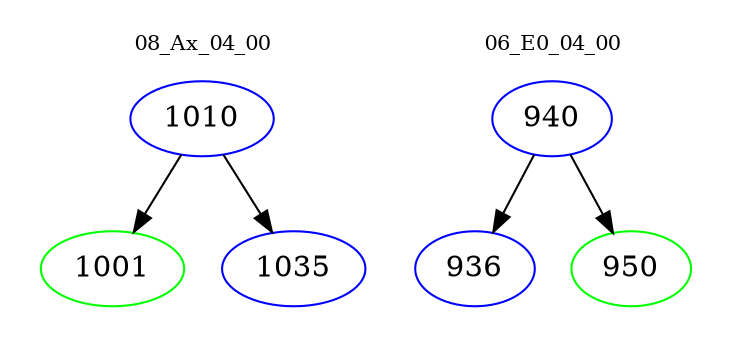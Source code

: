 digraph{
subgraph cluster_0 {
color = white
label = "08_Ax_04_00";
fontsize=10;
T0_1010 [label="1010", color="blue"]
T0_1010 -> T0_1001 [color="black"]
T0_1001 [label="1001", color="green"]
T0_1010 -> T0_1035 [color="black"]
T0_1035 [label="1035", color="blue"]
}
subgraph cluster_1 {
color = white
label = "06_E0_04_00";
fontsize=10;
T1_940 [label="940", color="blue"]
T1_940 -> T1_936 [color="black"]
T1_936 [label="936", color="blue"]
T1_940 -> T1_950 [color="black"]
T1_950 [label="950", color="green"]
}
}
